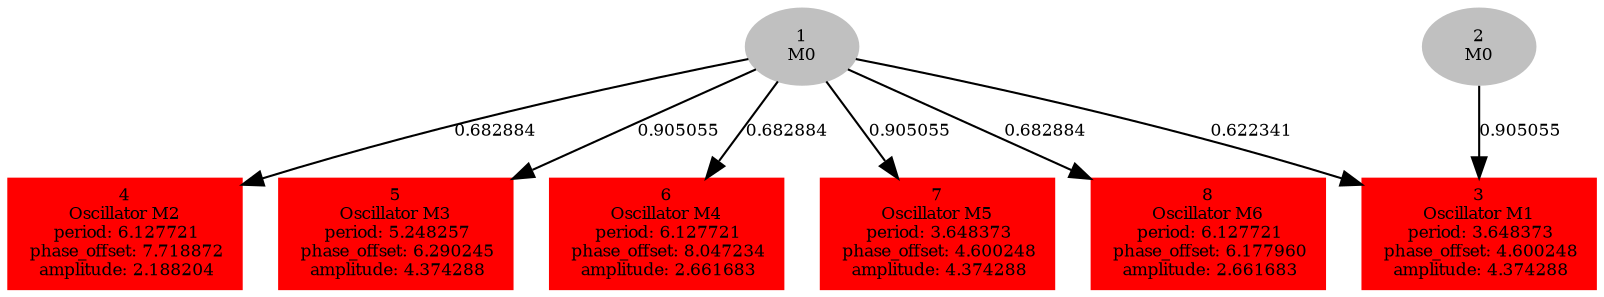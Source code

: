  digraph g{ forcelabels=true;
1[label=<1<BR/>M0>,color="grey",style=filled,fontsize=8];
2[label=<2<BR/>M0>,color="grey",style=filled,fontsize=8];
3 [label=<3<BR />Oscillator M1<BR /> period: 3.648373<BR /> phase_offset: 4.600248<BR /> amplitude: 4.374288>, shape=box,color=red,style=filled,fontsize=8];4 [label=<4<BR />Oscillator M2<BR /> period: 6.127721<BR /> phase_offset: 7.718872<BR /> amplitude: 2.188204>, shape=box,color=red,style=filled,fontsize=8];5 [label=<5<BR />Oscillator M3<BR /> period: 5.248257<BR /> phase_offset: 6.290245<BR /> amplitude: 4.374288>, shape=box,color=red,style=filled,fontsize=8];6 [label=<6<BR />Oscillator M4<BR /> period: 6.127721<BR /> phase_offset: 8.047234<BR /> amplitude: 2.661683>, shape=box,color=red,style=filled,fontsize=8];7 [label=<7<BR />Oscillator M5<BR /> period: 3.648373<BR /> phase_offset: 4.600248<BR /> amplitude: 4.374288>, shape=box,color=red,style=filled,fontsize=8];8 [label=<8<BR />Oscillator M6<BR /> period: 6.127721<BR /> phase_offset: 6.177960<BR /> amplitude: 2.661683>, shape=box,color=red,style=filled,fontsize=8];1 -> 3[label="0.622341 ",fontsize="8"];
1 -> 4[label="0.682884 ",fontsize="8"];
1 -> 5[label="0.905055 ",fontsize="8"];
1 -> 6[label="0.682884 ",fontsize="8"];
1 -> 7[label="0.905055 ",fontsize="8"];
1 -> 8[label="0.682884 ",fontsize="8"];
2 -> 3[label="0.905055 ",fontsize="8"];
 }
